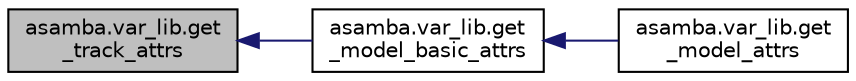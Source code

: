 digraph "asamba.var_lib.get_track_attrs"
{
  edge [fontname="Helvetica",fontsize="10",labelfontname="Helvetica",labelfontsize="10"];
  node [fontname="Helvetica",fontsize="10",shape=record];
  rankdir="LR";
  Node34 [label="asamba.var_lib.get\l_track_attrs",height=0.2,width=0.4,color="black", fillcolor="grey75", style="filled", fontcolor="black"];
  Node34 -> Node35 [dir="back",color="midnightblue",fontsize="10",style="solid",fontname="Helvetica"];
  Node35 [label="asamba.var_lib.get\l_model_basic_attrs",height=0.2,width=0.4,color="black", fillcolor="white", style="filled",URL="$namespaceasamba_1_1var__lib.html#a300a7811388375b1f7a3267412235a28"];
  Node35 -> Node36 [dir="back",color="midnightblue",fontsize="10",style="solid",fontname="Helvetica"];
  Node36 [label="asamba.var_lib.get\l_model_attrs",height=0.2,width=0.4,color="black", fillcolor="white", style="filled",URL="$namespaceasamba_1_1var__lib.html#a0c87523dbf5108a45ba622f3a931ea61"];
}
